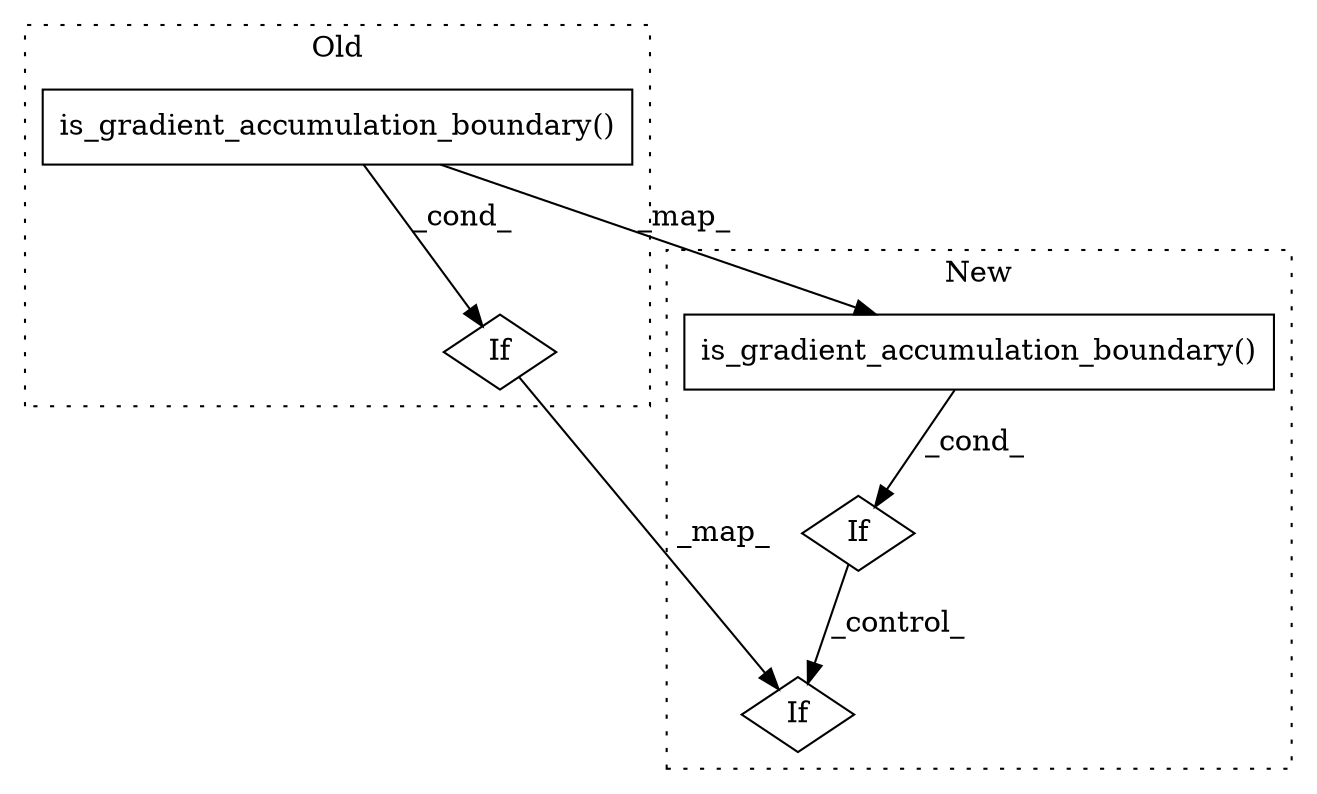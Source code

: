 digraph G {
subgraph cluster0 {
1 [label="is_gradient_accumulation_boundary()" a="75" s="24740" l="40" shape="box"];
4 [label="If" a="96" s="24737" l="3" shape="diamond"];
label = "Old";
style="dotted";
}
subgraph cluster1 {
2 [label="is_gradient_accumulation_boundary()" a="75" s="27869" l="40" shape="box"];
3 [label="If" a="96" s="27866" l="3" shape="diamond"];
5 [label="If" a="96" s="28326" l="0" shape="diamond"];
label = "New";
style="dotted";
}
1 -> 4 [label="_cond_"];
1 -> 2 [label="_map_"];
2 -> 3 [label="_cond_"];
3 -> 5 [label="_control_"];
4 -> 5 [label="_map_"];
}